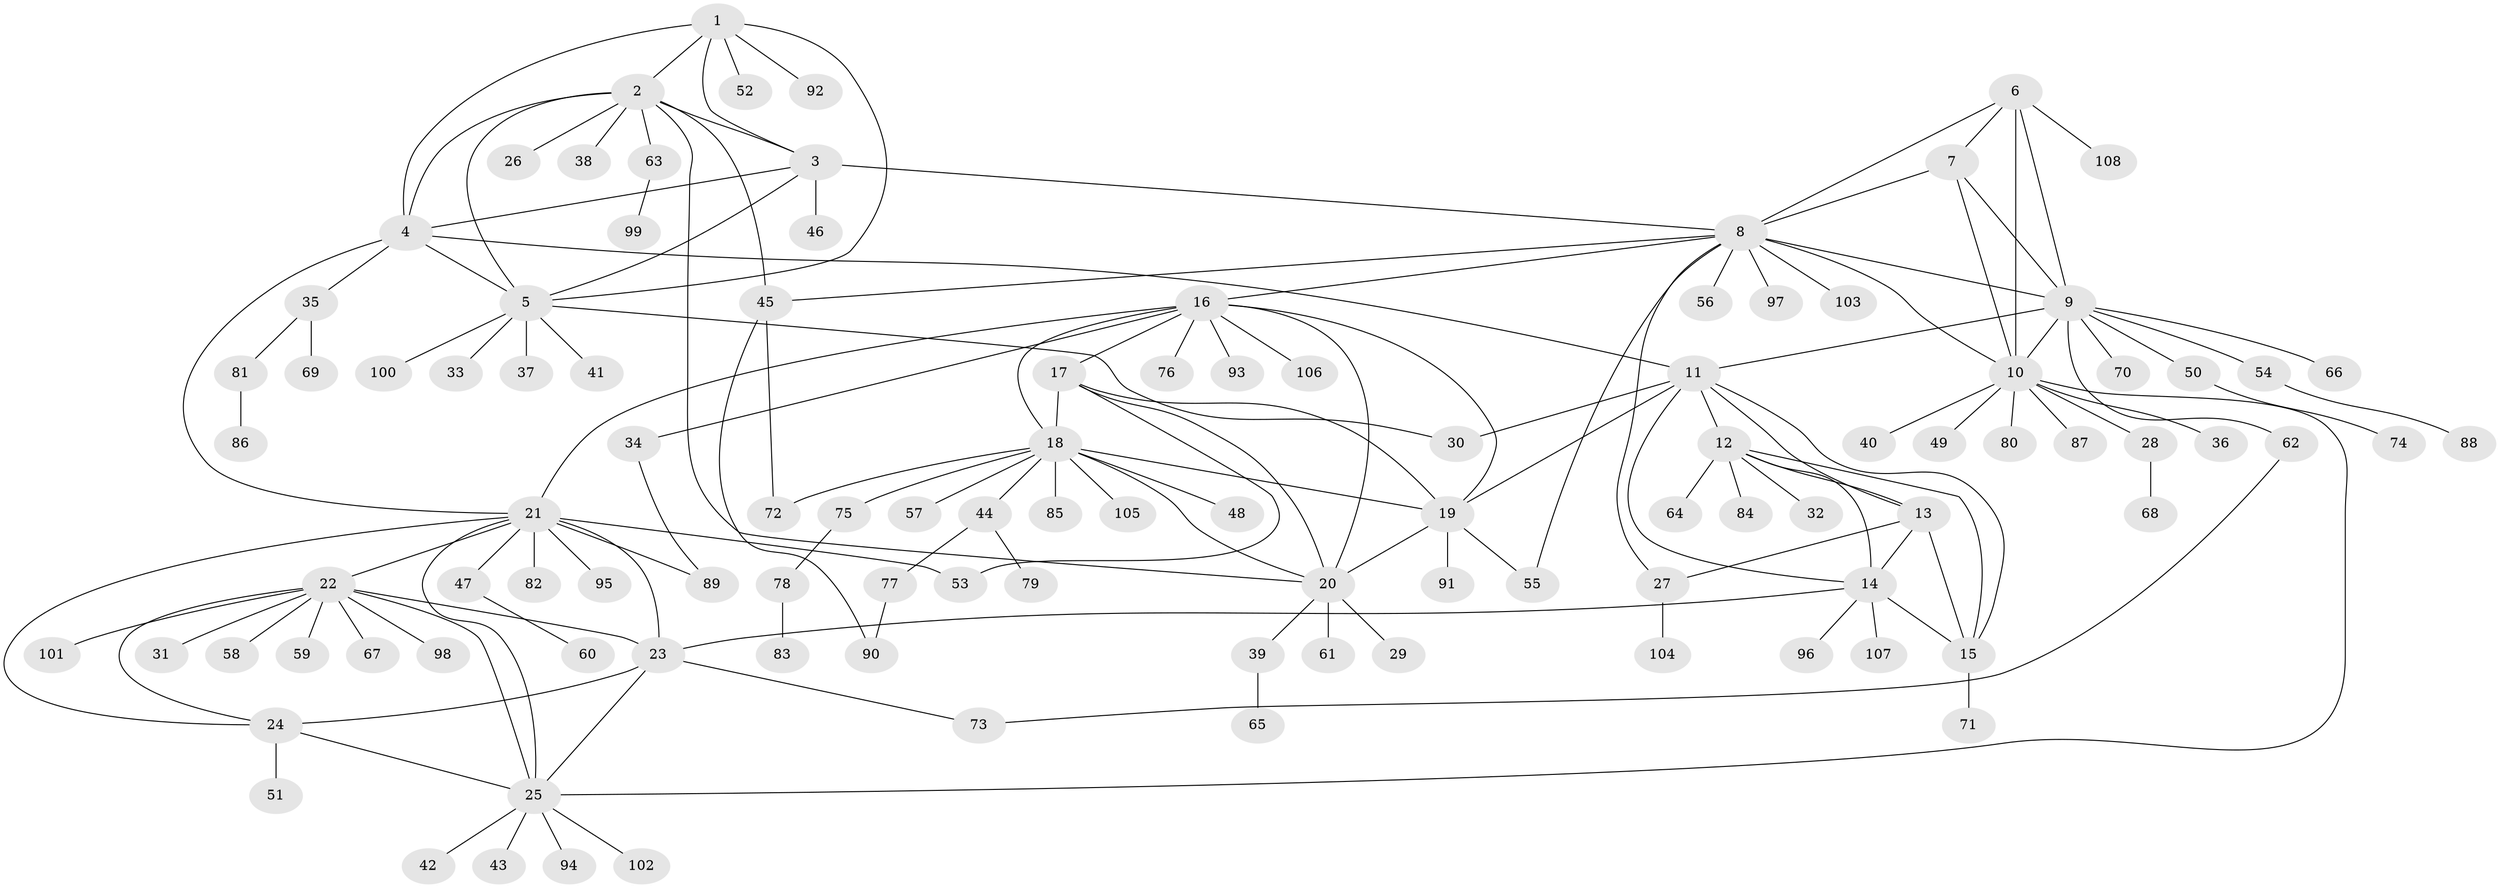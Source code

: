 // coarse degree distribution, {7: 0.07407407407407407, 6: 0.05555555555555555, 5: 0.037037037037037035, 1: 0.5, 8: 0.07407407407407407, 2: 0.1111111111111111, 4: 0.09259259259259259, 9: 0.037037037037037035, 3: 0.018518518518518517}
// Generated by graph-tools (version 1.1) at 2025/37/03/04/25 23:37:51]
// undirected, 108 vertices, 152 edges
graph export_dot {
  node [color=gray90,style=filled];
  1;
  2;
  3;
  4;
  5;
  6;
  7;
  8;
  9;
  10;
  11;
  12;
  13;
  14;
  15;
  16;
  17;
  18;
  19;
  20;
  21;
  22;
  23;
  24;
  25;
  26;
  27;
  28;
  29;
  30;
  31;
  32;
  33;
  34;
  35;
  36;
  37;
  38;
  39;
  40;
  41;
  42;
  43;
  44;
  45;
  46;
  47;
  48;
  49;
  50;
  51;
  52;
  53;
  54;
  55;
  56;
  57;
  58;
  59;
  60;
  61;
  62;
  63;
  64;
  65;
  66;
  67;
  68;
  69;
  70;
  71;
  72;
  73;
  74;
  75;
  76;
  77;
  78;
  79;
  80;
  81;
  82;
  83;
  84;
  85;
  86;
  87;
  88;
  89;
  90;
  91;
  92;
  93;
  94;
  95;
  96;
  97;
  98;
  99;
  100;
  101;
  102;
  103;
  104;
  105;
  106;
  107;
  108;
  1 -- 2;
  1 -- 3;
  1 -- 4;
  1 -- 5;
  1 -- 52;
  1 -- 92;
  2 -- 3;
  2 -- 4;
  2 -- 5;
  2 -- 20;
  2 -- 26;
  2 -- 38;
  2 -- 45;
  2 -- 63;
  3 -- 4;
  3 -- 5;
  3 -- 8;
  3 -- 46;
  4 -- 5;
  4 -- 11;
  4 -- 21;
  4 -- 35;
  5 -- 30;
  5 -- 33;
  5 -- 37;
  5 -- 41;
  5 -- 100;
  6 -- 7;
  6 -- 8;
  6 -- 9;
  6 -- 10;
  6 -- 108;
  7 -- 8;
  7 -- 9;
  7 -- 10;
  8 -- 9;
  8 -- 10;
  8 -- 16;
  8 -- 27;
  8 -- 45;
  8 -- 55;
  8 -- 56;
  8 -- 97;
  8 -- 103;
  9 -- 10;
  9 -- 11;
  9 -- 50;
  9 -- 54;
  9 -- 62;
  9 -- 66;
  9 -- 70;
  10 -- 25;
  10 -- 28;
  10 -- 36;
  10 -- 40;
  10 -- 49;
  10 -- 80;
  10 -- 87;
  11 -- 12;
  11 -- 13;
  11 -- 14;
  11 -- 15;
  11 -- 19;
  11 -- 30;
  12 -- 13;
  12 -- 14;
  12 -- 15;
  12 -- 32;
  12 -- 64;
  12 -- 84;
  13 -- 14;
  13 -- 15;
  13 -- 27;
  14 -- 15;
  14 -- 23;
  14 -- 96;
  14 -- 107;
  15 -- 71;
  16 -- 17;
  16 -- 18;
  16 -- 19;
  16 -- 20;
  16 -- 21;
  16 -- 34;
  16 -- 76;
  16 -- 93;
  16 -- 106;
  17 -- 18;
  17 -- 19;
  17 -- 20;
  17 -- 53;
  18 -- 19;
  18 -- 20;
  18 -- 44;
  18 -- 48;
  18 -- 57;
  18 -- 72;
  18 -- 75;
  18 -- 85;
  18 -- 105;
  19 -- 20;
  19 -- 55;
  19 -- 91;
  20 -- 29;
  20 -- 39;
  20 -- 61;
  21 -- 22;
  21 -- 23;
  21 -- 24;
  21 -- 25;
  21 -- 47;
  21 -- 53;
  21 -- 82;
  21 -- 89;
  21 -- 95;
  22 -- 23;
  22 -- 24;
  22 -- 25;
  22 -- 31;
  22 -- 58;
  22 -- 59;
  22 -- 67;
  22 -- 98;
  22 -- 101;
  23 -- 24;
  23 -- 25;
  23 -- 73;
  24 -- 25;
  24 -- 51;
  25 -- 42;
  25 -- 43;
  25 -- 94;
  25 -- 102;
  27 -- 104;
  28 -- 68;
  34 -- 89;
  35 -- 69;
  35 -- 81;
  39 -- 65;
  44 -- 77;
  44 -- 79;
  45 -- 72;
  45 -- 90;
  47 -- 60;
  50 -- 74;
  54 -- 88;
  62 -- 73;
  63 -- 99;
  75 -- 78;
  77 -- 90;
  78 -- 83;
  81 -- 86;
}
